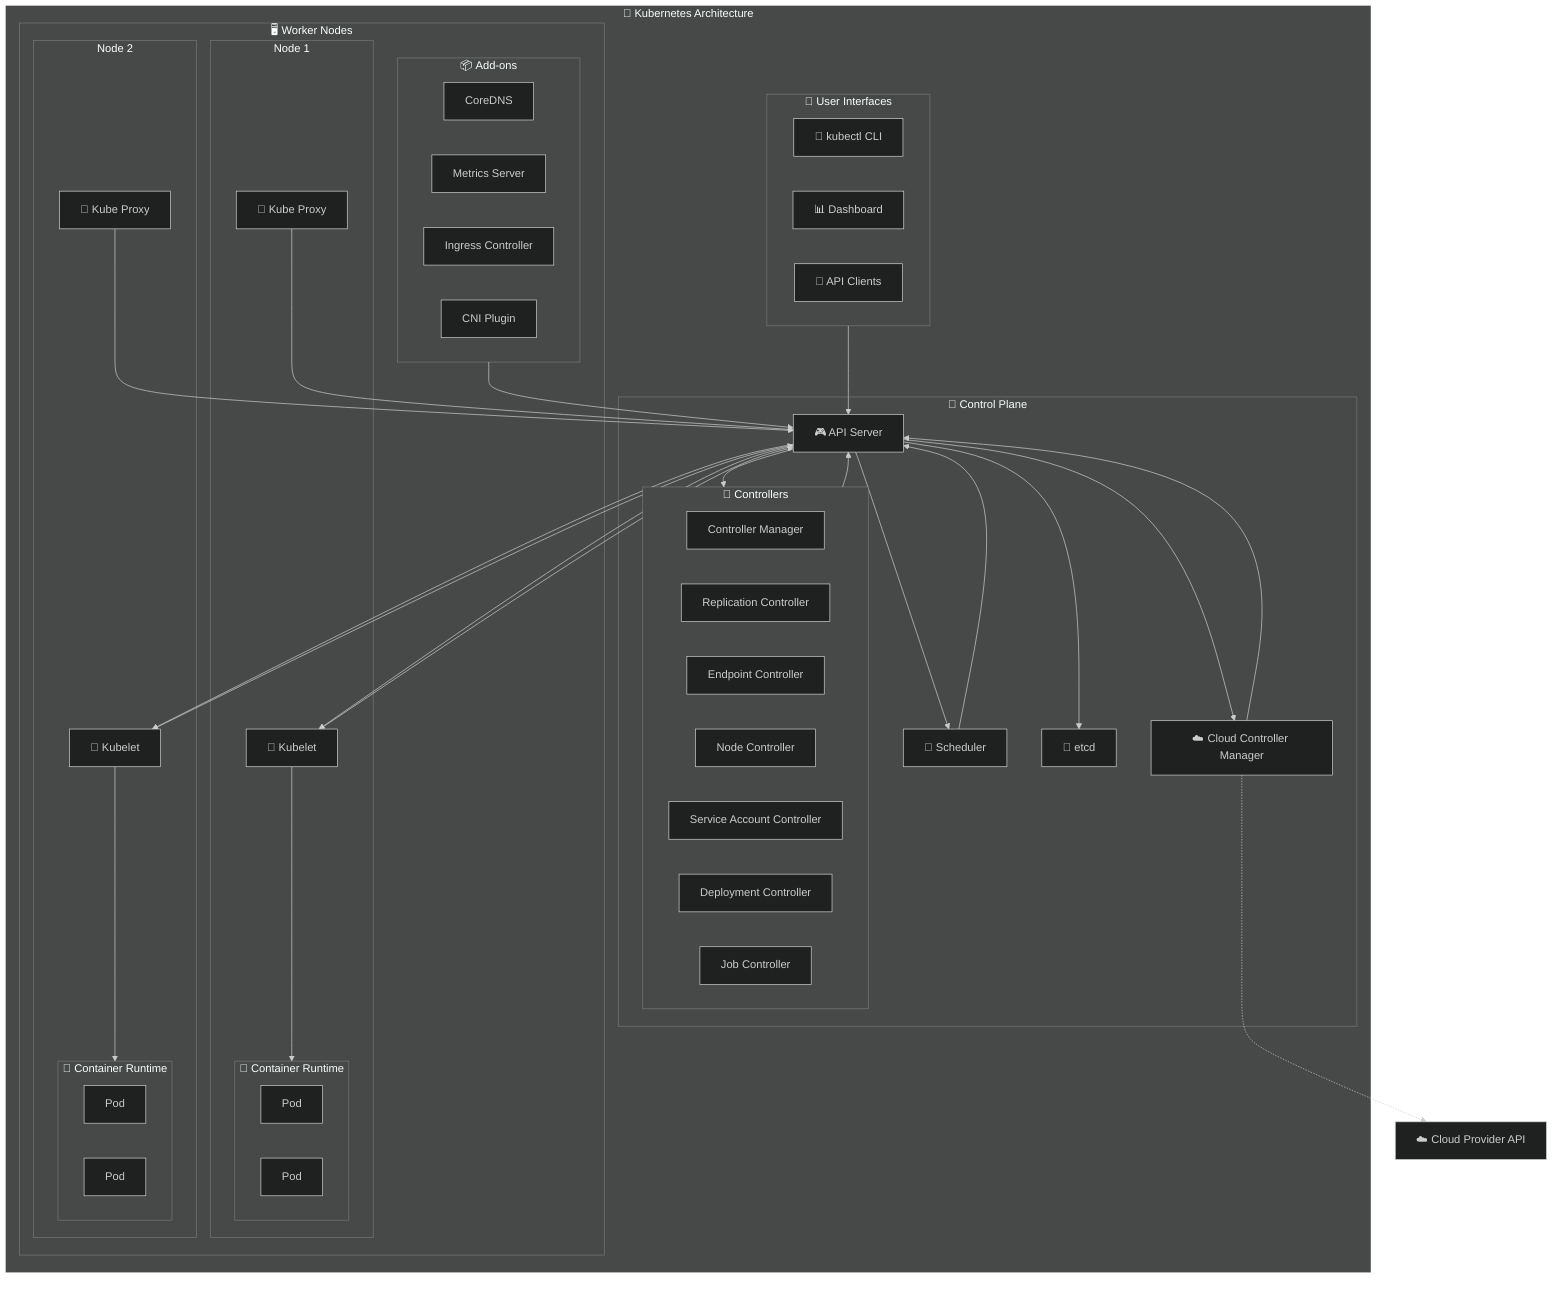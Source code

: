 %%{init: {'theme':'dark', 'themeVariables': { 
    'primaryColor': '#326CE5', 
    'primaryBorderColor': '#2857A4',
    'primaryTextColor': '#fff',
    'secondaryColor': '#F58220',
    'lineColor': '#CCCCCC',
    'tertiaryColor': '#28A745',
    'textColor': '#CCCCCC',
    'background': '#282a36'
}}}%%

flowchart TB
    %% Main container for the entire architecture
    subgraph K8S["🚢 Kubernetes Architecture"]
        direction TB
        
        %% User interaction components
        subgraph UI["👤 User Interfaces"]
            direction LR
            kubectl["🔧 kubectl CLI"]
            dashboard["📊 Dashboard"]
            api_clients["🔌 API Clients"]
        end
        
        %% Control Plane components
        subgraph CONTROL_PLANE["🧠 Control Plane"]
            direction TB
            
            %% API Server - the central hub
            api["🎮 API Server"]
            
            %% Controllers
            subgraph CONTROLLERS["🔄 Controllers"]
                direction LR
                controller_manager["Controller Manager"]
                replication["Replication Controller"]
                endpoint["Endpoint Controller"]
                node["Node Controller"]
                service_account["Service Account Controller"]
                deployment["Deployment Controller"]
                job["Job Controller"]
            end
            
            %% Scheduler
            scheduler["🧩 Scheduler"]
            
            %% Data storage
            etcd["💾 etcd"]
            
            %% Cloud controller manager
            cloud_controller["☁️ Cloud Controller Manager"]
        end
        
        %% Node components
        subgraph NODES["🖥️ Worker Nodes"]
            direction TB
            
            subgraph NODE1["Node 1"]
                direction TB
                kubelet1["🤖 Kubelet"]
                kube_proxy1["🔀 Kube Proxy"]
                
                %% Container runtime
                subgraph CONTAINERS1["🐳 Container Runtime"]
                    pod1["Pod"]
                    pod2["Pod"]
                end
            end
            
            subgraph NODE2["Node 2"]
                direction TB
                kubelet2["🤖 Kubelet"]
                kube_proxy2["🔀 Kube Proxy"]
                
                %% Container runtime
                subgraph CONTAINERS2["🐳 Container Runtime"]
                    pod3["Pod"]
                    pod4["Pod"]
                end
            end
            
            %% Add-ons
            subgraph ADDONS["📦 Add-ons"]
                direction LR
                dns["CoreDNS"]
                metrics["Metrics Server"]
                ingress["Ingress Controller"]
                cni["CNI Plugin"]
            end
        end
    end
    
    %% Connections between components
    UI --> api
    api --> etcd
    api --> CONTROLLERS
    CONTROLLERS --> api
    api --> scheduler
    scheduler --> api
    api --> cloud_controller
    cloud_controller --> api
    
    api --> kubelet1 & kubelet2
    kubelet1 --> CONTAINERS1
    kubelet2 --> CONTAINERS2
    kubelet1 & kubelet2 --> api
    
    kube_proxy1 & kube_proxy2 --> api
    
    %% Add-ons connections
    ADDONS --> api
    
    %% External cloud providers connection
    cloud_controller -.-> cloud["☁️ Cloud Provider API"]
    
    %% No custom styling for better compatibility
